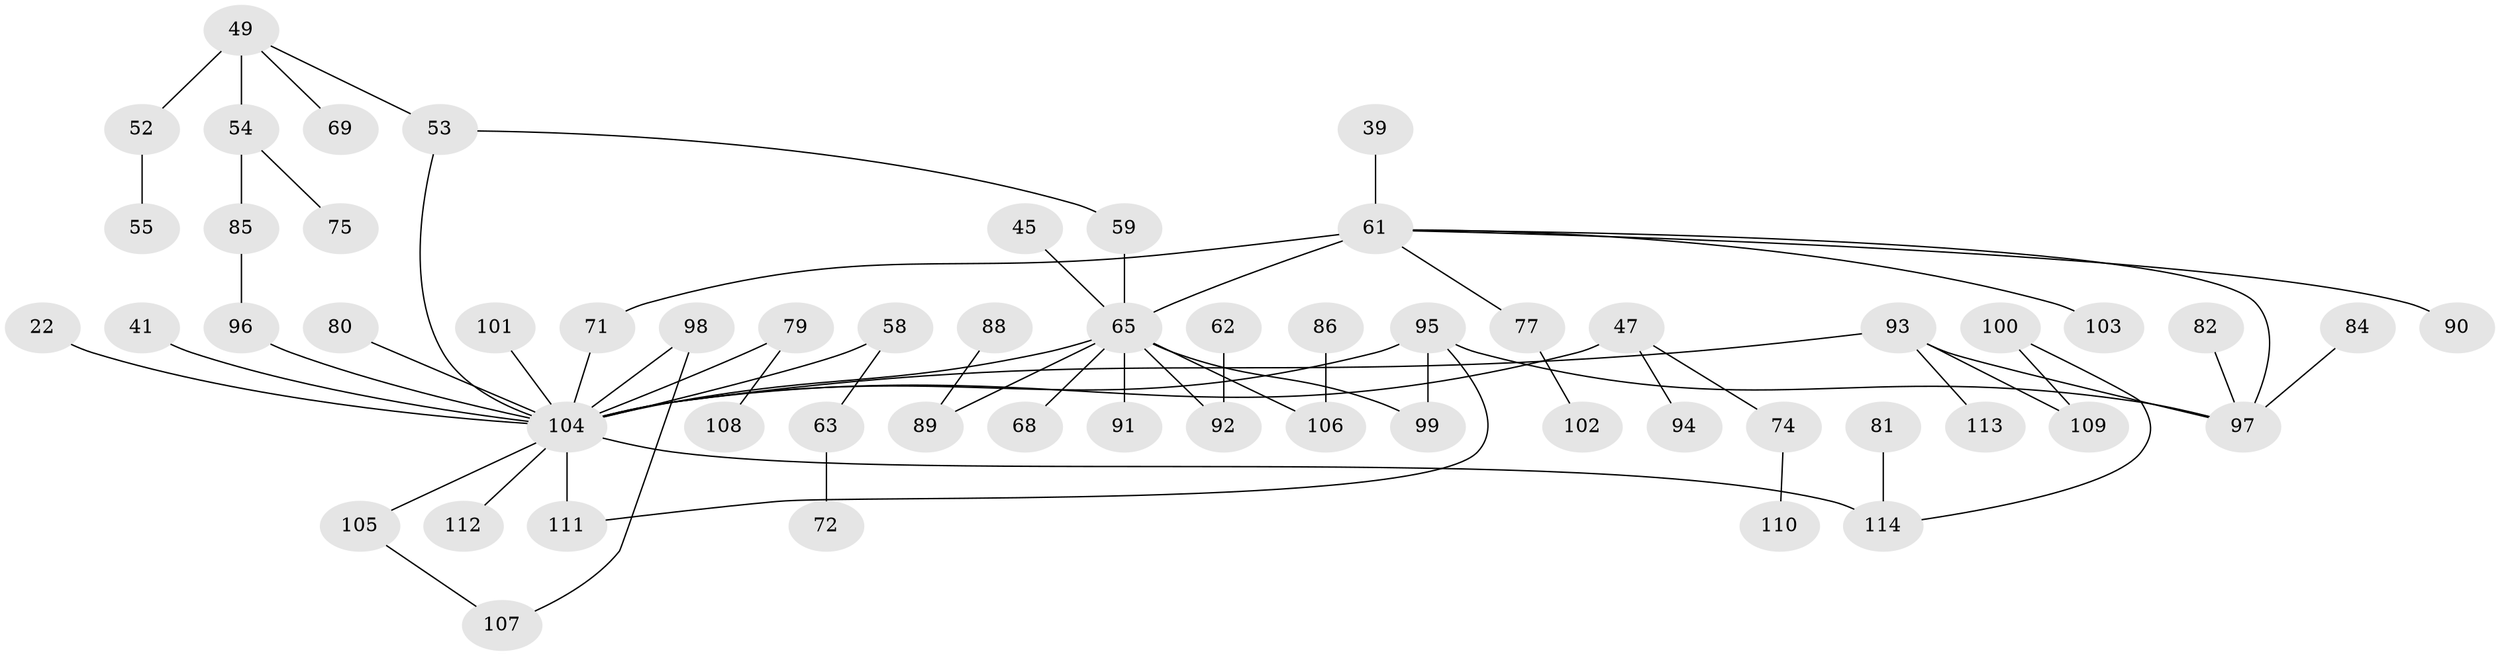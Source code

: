 // original degree distribution, {3: 0.23684210526315788, 4: 0.07017543859649122, 5: 0.043859649122807015, 11: 0.008771929824561403, 6: 0.017543859649122806, 2: 0.2982456140350877, 1: 0.32456140350877194}
// Generated by graph-tools (version 1.1) at 2025/42/03/09/25 04:42:48]
// undirected, 57 vertices, 65 edges
graph export_dot {
graph [start="1"]
  node [color=gray90,style=filled];
  22;
  39;
  41;
  45;
  47 [super="+44"];
  49 [super="+31"];
  52;
  53 [super="+29"];
  54;
  55;
  58 [super="+56"];
  59 [super="+20"];
  61 [super="+24+35"];
  62;
  63;
  65 [super="+5+16+46"];
  68;
  69;
  71 [super="+19"];
  72;
  74;
  75;
  77 [super="+67"];
  79 [super="+30"];
  80;
  81;
  82;
  84;
  85;
  86;
  88;
  89 [super="+48"];
  90;
  91;
  92 [super="+38"];
  93 [super="+28+18"];
  94;
  95 [super="+17+32+9"];
  96 [super="+34"];
  97 [super="+70+33"];
  98;
  99 [super="+78"];
  100;
  101;
  102;
  103;
  104 [super="+60+66+87"];
  105;
  106 [super="+73"];
  107;
  108;
  109;
  110;
  111 [super="+83"];
  112;
  113;
  114 [super="+64"];
  22 -- 104;
  39 -- 61;
  41 -- 104;
  45 -- 65;
  47 -- 74;
  47 -- 94;
  47 -- 104 [weight=3];
  49 -- 54 [weight=2];
  49 -- 69;
  49 -- 52;
  49 -- 53;
  52 -- 55;
  53 -- 104;
  53 -- 59;
  54 -- 75;
  54 -- 85;
  58 -- 63;
  58 -- 104;
  59 -- 65 [weight=2];
  61 -- 65 [weight=3];
  61 -- 103;
  61 -- 71;
  61 -- 90;
  61 -- 77;
  61 -- 97;
  62 -- 92;
  63 -- 72;
  65 -- 68;
  65 -- 91;
  65 -- 89 [weight=2];
  65 -- 92;
  65 -- 104 [weight=2];
  65 -- 99;
  65 -- 106;
  71 -- 104;
  74 -- 110;
  77 -- 102;
  79 -- 108;
  79 -- 104;
  80 -- 104;
  81 -- 114;
  82 -- 97;
  84 -- 97;
  85 -- 96;
  86 -- 106;
  88 -- 89;
  93 -- 109;
  93 -- 113;
  93 -- 104;
  93 -- 97;
  95 -- 111 [weight=2];
  95 -- 104 [weight=2];
  95 -- 97;
  95 -- 99;
  96 -- 104;
  98 -- 107;
  98 -- 104;
  100 -- 109;
  100 -- 114;
  101 -- 104;
  104 -- 112;
  104 -- 114 [weight=2];
  104 -- 111;
  104 -- 105;
  105 -- 107;
}
